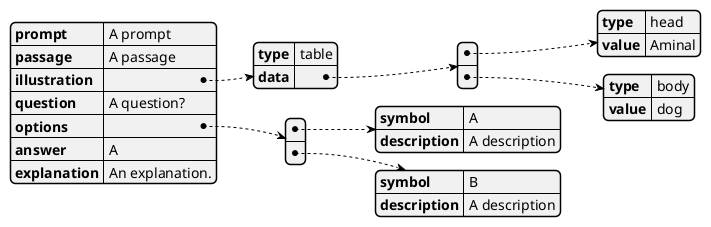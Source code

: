 @startjson
 {
        "prompt": "A prompt",
        "passage": "A passage",
        "illustration": {
            "type": "table",
            "data": [
                {
                    "type": "head",
                    "value": "Aminal"
                },
                {
                    "type": "body",
                    "value": "dog"
                }
            ]
        },
        "question": "A question?",
        "options": [
            {
                "symbol": "A",
                "description": "A description"
            },
            {
                "symbol": "B",
                "description": "A description"
            }
        ],
        "answer": "A",
        "explanation": "An explanation."
    }
@endjson